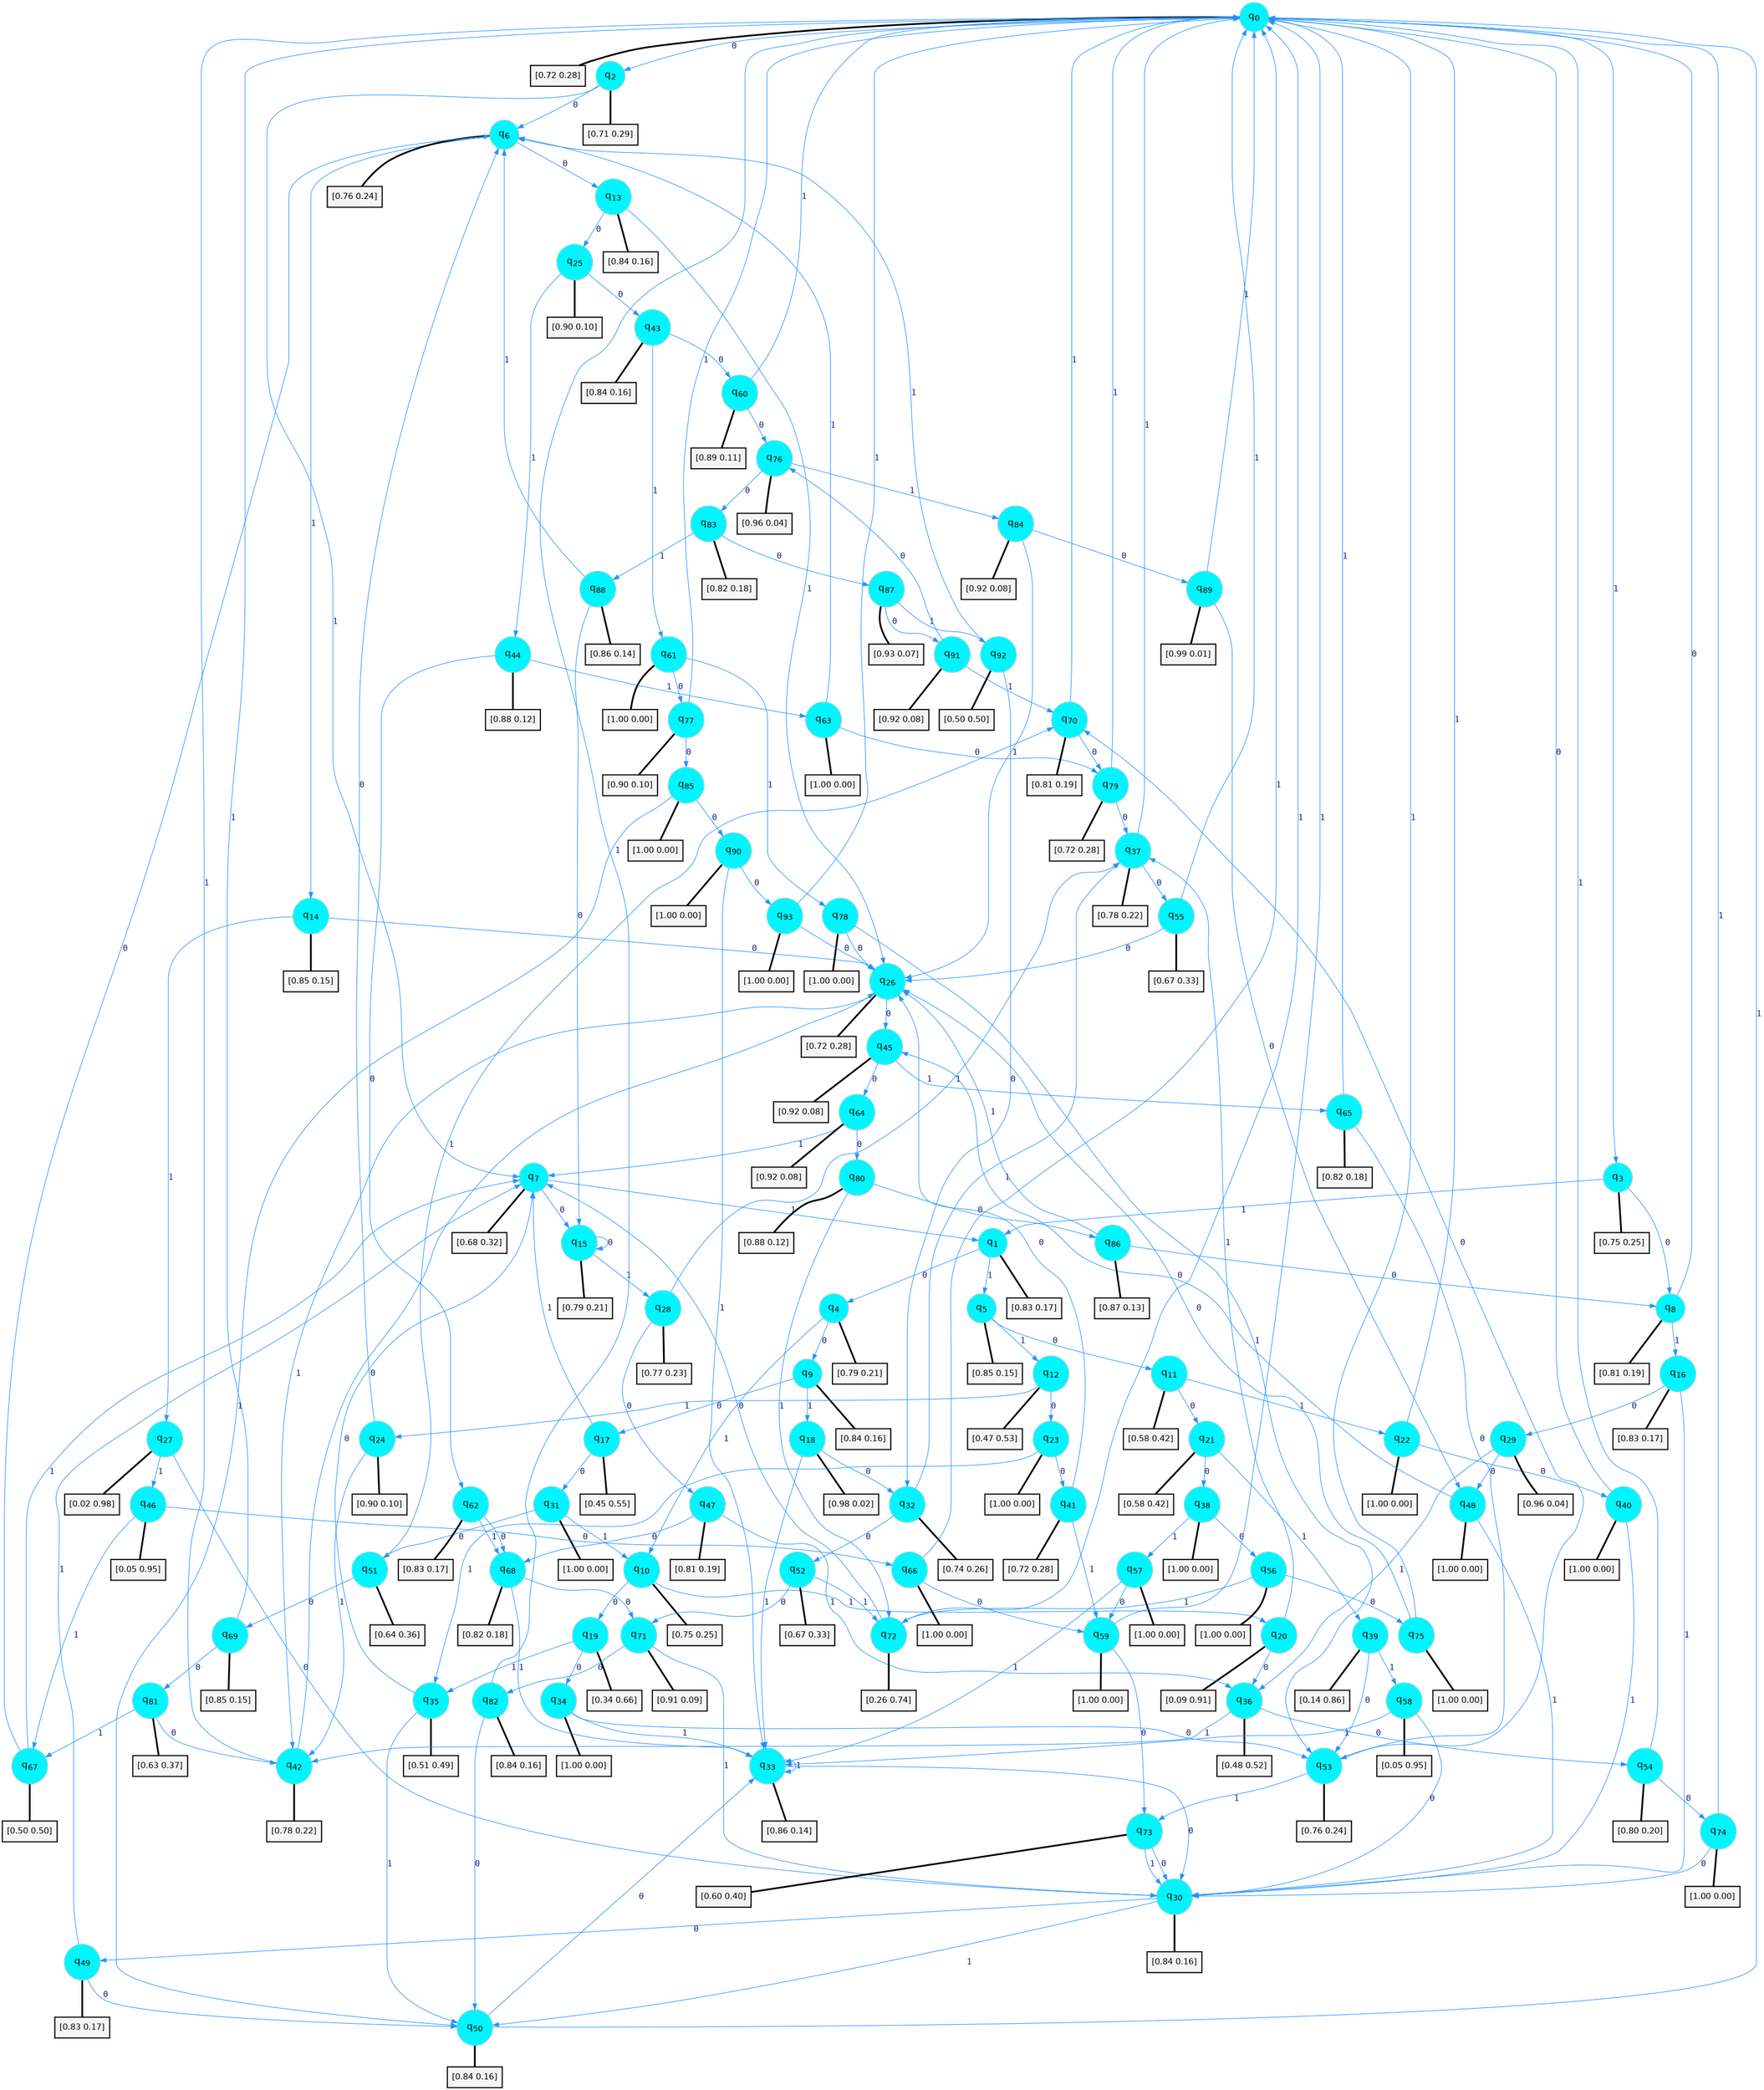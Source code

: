 digraph G {
graph [
bgcolor=transparent, dpi=300, rankdir=TD, size="40,25"];
node [
color=gray, fillcolor=turquoise1, fontcolor=black, fontname=Helvetica, fontsize=16, fontweight=bold, shape=circle, style=filled];
edge [
arrowsize=1, color=dodgerblue1, fontcolor=midnightblue, fontname=courier, fontweight=bold, penwidth=1, style=solid, weight=20];
0[label=<q<SUB>0</SUB>>];
1[label=<q<SUB>1</SUB>>];
2[label=<q<SUB>2</SUB>>];
3[label=<q<SUB>3</SUB>>];
4[label=<q<SUB>4</SUB>>];
5[label=<q<SUB>5</SUB>>];
6[label=<q<SUB>6</SUB>>];
7[label=<q<SUB>7</SUB>>];
8[label=<q<SUB>8</SUB>>];
9[label=<q<SUB>9</SUB>>];
10[label=<q<SUB>10</SUB>>];
11[label=<q<SUB>11</SUB>>];
12[label=<q<SUB>12</SUB>>];
13[label=<q<SUB>13</SUB>>];
14[label=<q<SUB>14</SUB>>];
15[label=<q<SUB>15</SUB>>];
16[label=<q<SUB>16</SUB>>];
17[label=<q<SUB>17</SUB>>];
18[label=<q<SUB>18</SUB>>];
19[label=<q<SUB>19</SUB>>];
20[label=<q<SUB>20</SUB>>];
21[label=<q<SUB>21</SUB>>];
22[label=<q<SUB>22</SUB>>];
23[label=<q<SUB>23</SUB>>];
24[label=<q<SUB>24</SUB>>];
25[label=<q<SUB>25</SUB>>];
26[label=<q<SUB>26</SUB>>];
27[label=<q<SUB>27</SUB>>];
28[label=<q<SUB>28</SUB>>];
29[label=<q<SUB>29</SUB>>];
30[label=<q<SUB>30</SUB>>];
31[label=<q<SUB>31</SUB>>];
32[label=<q<SUB>32</SUB>>];
33[label=<q<SUB>33</SUB>>];
34[label=<q<SUB>34</SUB>>];
35[label=<q<SUB>35</SUB>>];
36[label=<q<SUB>36</SUB>>];
37[label=<q<SUB>37</SUB>>];
38[label=<q<SUB>38</SUB>>];
39[label=<q<SUB>39</SUB>>];
40[label=<q<SUB>40</SUB>>];
41[label=<q<SUB>41</SUB>>];
42[label=<q<SUB>42</SUB>>];
43[label=<q<SUB>43</SUB>>];
44[label=<q<SUB>44</SUB>>];
45[label=<q<SUB>45</SUB>>];
46[label=<q<SUB>46</SUB>>];
47[label=<q<SUB>47</SUB>>];
48[label=<q<SUB>48</SUB>>];
49[label=<q<SUB>49</SUB>>];
50[label=<q<SUB>50</SUB>>];
51[label=<q<SUB>51</SUB>>];
52[label=<q<SUB>52</SUB>>];
53[label=<q<SUB>53</SUB>>];
54[label=<q<SUB>54</SUB>>];
55[label=<q<SUB>55</SUB>>];
56[label=<q<SUB>56</SUB>>];
57[label=<q<SUB>57</SUB>>];
58[label=<q<SUB>58</SUB>>];
59[label=<q<SUB>59</SUB>>];
60[label=<q<SUB>60</SUB>>];
61[label=<q<SUB>61</SUB>>];
62[label=<q<SUB>62</SUB>>];
63[label=<q<SUB>63</SUB>>];
64[label=<q<SUB>64</SUB>>];
65[label=<q<SUB>65</SUB>>];
66[label=<q<SUB>66</SUB>>];
67[label=<q<SUB>67</SUB>>];
68[label=<q<SUB>68</SUB>>];
69[label=<q<SUB>69</SUB>>];
70[label=<q<SUB>70</SUB>>];
71[label=<q<SUB>71</SUB>>];
72[label=<q<SUB>72</SUB>>];
73[label=<q<SUB>73</SUB>>];
74[label=<q<SUB>74</SUB>>];
75[label=<q<SUB>75</SUB>>];
76[label=<q<SUB>76</SUB>>];
77[label=<q<SUB>77</SUB>>];
78[label=<q<SUB>78</SUB>>];
79[label=<q<SUB>79</SUB>>];
80[label=<q<SUB>80</SUB>>];
81[label=<q<SUB>81</SUB>>];
82[label=<q<SUB>82</SUB>>];
83[label=<q<SUB>83</SUB>>];
84[label=<q<SUB>84</SUB>>];
85[label=<q<SUB>85</SUB>>];
86[label=<q<SUB>86</SUB>>];
87[label=<q<SUB>87</SUB>>];
88[label=<q<SUB>88</SUB>>];
89[label=<q<SUB>89</SUB>>];
90[label=<q<SUB>90</SUB>>];
91[label=<q<SUB>91</SUB>>];
92[label=<q<SUB>92</SUB>>];
93[label=<q<SUB>93</SUB>>];
94[label="[0.72 0.28]", shape=box,fontcolor=black, fontname=Helvetica, fontsize=14, penwidth=2, fillcolor=whitesmoke,color=black];
95[label="[0.83 0.17]", shape=box,fontcolor=black, fontname=Helvetica, fontsize=14, penwidth=2, fillcolor=whitesmoke,color=black];
96[label="[0.71 0.29]", shape=box,fontcolor=black, fontname=Helvetica, fontsize=14, penwidth=2, fillcolor=whitesmoke,color=black];
97[label="[0.75 0.25]", shape=box,fontcolor=black, fontname=Helvetica, fontsize=14, penwidth=2, fillcolor=whitesmoke,color=black];
98[label="[0.79 0.21]", shape=box,fontcolor=black, fontname=Helvetica, fontsize=14, penwidth=2, fillcolor=whitesmoke,color=black];
99[label="[0.85 0.15]", shape=box,fontcolor=black, fontname=Helvetica, fontsize=14, penwidth=2, fillcolor=whitesmoke,color=black];
100[label="[0.76 0.24]", shape=box,fontcolor=black, fontname=Helvetica, fontsize=14, penwidth=2, fillcolor=whitesmoke,color=black];
101[label="[0.68 0.32]", shape=box,fontcolor=black, fontname=Helvetica, fontsize=14, penwidth=2, fillcolor=whitesmoke,color=black];
102[label="[0.81 0.19]", shape=box,fontcolor=black, fontname=Helvetica, fontsize=14, penwidth=2, fillcolor=whitesmoke,color=black];
103[label="[0.84 0.16]", shape=box,fontcolor=black, fontname=Helvetica, fontsize=14, penwidth=2, fillcolor=whitesmoke,color=black];
104[label="[0.75 0.25]", shape=box,fontcolor=black, fontname=Helvetica, fontsize=14, penwidth=2, fillcolor=whitesmoke,color=black];
105[label="[0.58 0.42]", shape=box,fontcolor=black, fontname=Helvetica, fontsize=14, penwidth=2, fillcolor=whitesmoke,color=black];
106[label="[0.47 0.53]", shape=box,fontcolor=black, fontname=Helvetica, fontsize=14, penwidth=2, fillcolor=whitesmoke,color=black];
107[label="[0.84 0.16]", shape=box,fontcolor=black, fontname=Helvetica, fontsize=14, penwidth=2, fillcolor=whitesmoke,color=black];
108[label="[0.85 0.15]", shape=box,fontcolor=black, fontname=Helvetica, fontsize=14, penwidth=2, fillcolor=whitesmoke,color=black];
109[label="[0.79 0.21]", shape=box,fontcolor=black, fontname=Helvetica, fontsize=14, penwidth=2, fillcolor=whitesmoke,color=black];
110[label="[0.83 0.17]", shape=box,fontcolor=black, fontname=Helvetica, fontsize=14, penwidth=2, fillcolor=whitesmoke,color=black];
111[label="[0.45 0.55]", shape=box,fontcolor=black, fontname=Helvetica, fontsize=14, penwidth=2, fillcolor=whitesmoke,color=black];
112[label="[0.98 0.02]", shape=box,fontcolor=black, fontname=Helvetica, fontsize=14, penwidth=2, fillcolor=whitesmoke,color=black];
113[label="[0.34 0.66]", shape=box,fontcolor=black, fontname=Helvetica, fontsize=14, penwidth=2, fillcolor=whitesmoke,color=black];
114[label="[0.09 0.91]", shape=box,fontcolor=black, fontname=Helvetica, fontsize=14, penwidth=2, fillcolor=whitesmoke,color=black];
115[label="[0.58 0.42]", shape=box,fontcolor=black, fontname=Helvetica, fontsize=14, penwidth=2, fillcolor=whitesmoke,color=black];
116[label="[1.00 0.00]", shape=box,fontcolor=black, fontname=Helvetica, fontsize=14, penwidth=2, fillcolor=whitesmoke,color=black];
117[label="[1.00 0.00]", shape=box,fontcolor=black, fontname=Helvetica, fontsize=14, penwidth=2, fillcolor=whitesmoke,color=black];
118[label="[0.90 0.10]", shape=box,fontcolor=black, fontname=Helvetica, fontsize=14, penwidth=2, fillcolor=whitesmoke,color=black];
119[label="[0.90 0.10]", shape=box,fontcolor=black, fontname=Helvetica, fontsize=14, penwidth=2, fillcolor=whitesmoke,color=black];
120[label="[0.72 0.28]", shape=box,fontcolor=black, fontname=Helvetica, fontsize=14, penwidth=2, fillcolor=whitesmoke,color=black];
121[label="[0.02 0.98]", shape=box,fontcolor=black, fontname=Helvetica, fontsize=14, penwidth=2, fillcolor=whitesmoke,color=black];
122[label="[0.77 0.23]", shape=box,fontcolor=black, fontname=Helvetica, fontsize=14, penwidth=2, fillcolor=whitesmoke,color=black];
123[label="[0.96 0.04]", shape=box,fontcolor=black, fontname=Helvetica, fontsize=14, penwidth=2, fillcolor=whitesmoke,color=black];
124[label="[0.84 0.16]", shape=box,fontcolor=black, fontname=Helvetica, fontsize=14, penwidth=2, fillcolor=whitesmoke,color=black];
125[label="[1.00 0.00]", shape=box,fontcolor=black, fontname=Helvetica, fontsize=14, penwidth=2, fillcolor=whitesmoke,color=black];
126[label="[0.74 0.26]", shape=box,fontcolor=black, fontname=Helvetica, fontsize=14, penwidth=2, fillcolor=whitesmoke,color=black];
127[label="[0.86 0.14]", shape=box,fontcolor=black, fontname=Helvetica, fontsize=14, penwidth=2, fillcolor=whitesmoke,color=black];
128[label="[1.00 0.00]", shape=box,fontcolor=black, fontname=Helvetica, fontsize=14, penwidth=2, fillcolor=whitesmoke,color=black];
129[label="[0.51 0.49]", shape=box,fontcolor=black, fontname=Helvetica, fontsize=14, penwidth=2, fillcolor=whitesmoke,color=black];
130[label="[0.48 0.52]", shape=box,fontcolor=black, fontname=Helvetica, fontsize=14, penwidth=2, fillcolor=whitesmoke,color=black];
131[label="[0.78 0.22]", shape=box,fontcolor=black, fontname=Helvetica, fontsize=14, penwidth=2, fillcolor=whitesmoke,color=black];
132[label="[1.00 0.00]", shape=box,fontcolor=black, fontname=Helvetica, fontsize=14, penwidth=2, fillcolor=whitesmoke,color=black];
133[label="[0.14 0.86]", shape=box,fontcolor=black, fontname=Helvetica, fontsize=14, penwidth=2, fillcolor=whitesmoke,color=black];
134[label="[1.00 0.00]", shape=box,fontcolor=black, fontname=Helvetica, fontsize=14, penwidth=2, fillcolor=whitesmoke,color=black];
135[label="[0.72 0.28]", shape=box,fontcolor=black, fontname=Helvetica, fontsize=14, penwidth=2, fillcolor=whitesmoke,color=black];
136[label="[0.78 0.22]", shape=box,fontcolor=black, fontname=Helvetica, fontsize=14, penwidth=2, fillcolor=whitesmoke,color=black];
137[label="[0.84 0.16]", shape=box,fontcolor=black, fontname=Helvetica, fontsize=14, penwidth=2, fillcolor=whitesmoke,color=black];
138[label="[0.88 0.12]", shape=box,fontcolor=black, fontname=Helvetica, fontsize=14, penwidth=2, fillcolor=whitesmoke,color=black];
139[label="[0.92 0.08]", shape=box,fontcolor=black, fontname=Helvetica, fontsize=14, penwidth=2, fillcolor=whitesmoke,color=black];
140[label="[0.05 0.95]", shape=box,fontcolor=black, fontname=Helvetica, fontsize=14, penwidth=2, fillcolor=whitesmoke,color=black];
141[label="[0.81 0.19]", shape=box,fontcolor=black, fontname=Helvetica, fontsize=14, penwidth=2, fillcolor=whitesmoke,color=black];
142[label="[1.00 0.00]", shape=box,fontcolor=black, fontname=Helvetica, fontsize=14, penwidth=2, fillcolor=whitesmoke,color=black];
143[label="[0.83 0.17]", shape=box,fontcolor=black, fontname=Helvetica, fontsize=14, penwidth=2, fillcolor=whitesmoke,color=black];
144[label="[0.84 0.16]", shape=box,fontcolor=black, fontname=Helvetica, fontsize=14, penwidth=2, fillcolor=whitesmoke,color=black];
145[label="[0.64 0.36]", shape=box,fontcolor=black, fontname=Helvetica, fontsize=14, penwidth=2, fillcolor=whitesmoke,color=black];
146[label="[0.67 0.33]", shape=box,fontcolor=black, fontname=Helvetica, fontsize=14, penwidth=2, fillcolor=whitesmoke,color=black];
147[label="[0.76 0.24]", shape=box,fontcolor=black, fontname=Helvetica, fontsize=14, penwidth=2, fillcolor=whitesmoke,color=black];
148[label="[0.80 0.20]", shape=box,fontcolor=black, fontname=Helvetica, fontsize=14, penwidth=2, fillcolor=whitesmoke,color=black];
149[label="[0.67 0.33]", shape=box,fontcolor=black, fontname=Helvetica, fontsize=14, penwidth=2, fillcolor=whitesmoke,color=black];
150[label="[1.00 0.00]", shape=box,fontcolor=black, fontname=Helvetica, fontsize=14, penwidth=2, fillcolor=whitesmoke,color=black];
151[label="[1.00 0.00]", shape=box,fontcolor=black, fontname=Helvetica, fontsize=14, penwidth=2, fillcolor=whitesmoke,color=black];
152[label="[0.05 0.95]", shape=box,fontcolor=black, fontname=Helvetica, fontsize=14, penwidth=2, fillcolor=whitesmoke,color=black];
153[label="[1.00 0.00]", shape=box,fontcolor=black, fontname=Helvetica, fontsize=14, penwidth=2, fillcolor=whitesmoke,color=black];
154[label="[0.89 0.11]", shape=box,fontcolor=black, fontname=Helvetica, fontsize=14, penwidth=2, fillcolor=whitesmoke,color=black];
155[label="[1.00 0.00]", shape=box,fontcolor=black, fontname=Helvetica, fontsize=14, penwidth=2, fillcolor=whitesmoke,color=black];
156[label="[0.83 0.17]", shape=box,fontcolor=black, fontname=Helvetica, fontsize=14, penwidth=2, fillcolor=whitesmoke,color=black];
157[label="[1.00 0.00]", shape=box,fontcolor=black, fontname=Helvetica, fontsize=14, penwidth=2, fillcolor=whitesmoke,color=black];
158[label="[0.92 0.08]", shape=box,fontcolor=black, fontname=Helvetica, fontsize=14, penwidth=2, fillcolor=whitesmoke,color=black];
159[label="[0.82 0.18]", shape=box,fontcolor=black, fontname=Helvetica, fontsize=14, penwidth=2, fillcolor=whitesmoke,color=black];
160[label="[1.00 0.00]", shape=box,fontcolor=black, fontname=Helvetica, fontsize=14, penwidth=2, fillcolor=whitesmoke,color=black];
161[label="[0.50 0.50]", shape=box,fontcolor=black, fontname=Helvetica, fontsize=14, penwidth=2, fillcolor=whitesmoke,color=black];
162[label="[0.82 0.18]", shape=box,fontcolor=black, fontname=Helvetica, fontsize=14, penwidth=2, fillcolor=whitesmoke,color=black];
163[label="[0.85 0.15]", shape=box,fontcolor=black, fontname=Helvetica, fontsize=14, penwidth=2, fillcolor=whitesmoke,color=black];
164[label="[0.81 0.19]", shape=box,fontcolor=black, fontname=Helvetica, fontsize=14, penwidth=2, fillcolor=whitesmoke,color=black];
165[label="[0.91 0.09]", shape=box,fontcolor=black, fontname=Helvetica, fontsize=14, penwidth=2, fillcolor=whitesmoke,color=black];
166[label="[0.26 0.74]", shape=box,fontcolor=black, fontname=Helvetica, fontsize=14, penwidth=2, fillcolor=whitesmoke,color=black];
167[label="[0.60 0.40]", shape=box,fontcolor=black, fontname=Helvetica, fontsize=14, penwidth=2, fillcolor=whitesmoke,color=black];
168[label="[1.00 0.00]", shape=box,fontcolor=black, fontname=Helvetica, fontsize=14, penwidth=2, fillcolor=whitesmoke,color=black];
169[label="[1.00 0.00]", shape=box,fontcolor=black, fontname=Helvetica, fontsize=14, penwidth=2, fillcolor=whitesmoke,color=black];
170[label="[0.96 0.04]", shape=box,fontcolor=black, fontname=Helvetica, fontsize=14, penwidth=2, fillcolor=whitesmoke,color=black];
171[label="[0.90 0.10]", shape=box,fontcolor=black, fontname=Helvetica, fontsize=14, penwidth=2, fillcolor=whitesmoke,color=black];
172[label="[1.00 0.00]", shape=box,fontcolor=black, fontname=Helvetica, fontsize=14, penwidth=2, fillcolor=whitesmoke,color=black];
173[label="[0.72 0.28]", shape=box,fontcolor=black, fontname=Helvetica, fontsize=14, penwidth=2, fillcolor=whitesmoke,color=black];
174[label="[0.88 0.12]", shape=box,fontcolor=black, fontname=Helvetica, fontsize=14, penwidth=2, fillcolor=whitesmoke,color=black];
175[label="[0.63 0.37]", shape=box,fontcolor=black, fontname=Helvetica, fontsize=14, penwidth=2, fillcolor=whitesmoke,color=black];
176[label="[0.84 0.16]", shape=box,fontcolor=black, fontname=Helvetica, fontsize=14, penwidth=2, fillcolor=whitesmoke,color=black];
177[label="[0.82 0.18]", shape=box,fontcolor=black, fontname=Helvetica, fontsize=14, penwidth=2, fillcolor=whitesmoke,color=black];
178[label="[0.92 0.08]", shape=box,fontcolor=black, fontname=Helvetica, fontsize=14, penwidth=2, fillcolor=whitesmoke,color=black];
179[label="[1.00 0.00]", shape=box,fontcolor=black, fontname=Helvetica, fontsize=14, penwidth=2, fillcolor=whitesmoke,color=black];
180[label="[0.87 0.13]", shape=box,fontcolor=black, fontname=Helvetica, fontsize=14, penwidth=2, fillcolor=whitesmoke,color=black];
181[label="[0.93 0.07]", shape=box,fontcolor=black, fontname=Helvetica, fontsize=14, penwidth=2, fillcolor=whitesmoke,color=black];
182[label="[0.86 0.14]", shape=box,fontcolor=black, fontname=Helvetica, fontsize=14, penwidth=2, fillcolor=whitesmoke,color=black];
183[label="[0.99 0.01]", shape=box,fontcolor=black, fontname=Helvetica, fontsize=14, penwidth=2, fillcolor=whitesmoke,color=black];
184[label="[1.00 0.00]", shape=box,fontcolor=black, fontname=Helvetica, fontsize=14, penwidth=2, fillcolor=whitesmoke,color=black];
185[label="[0.92 0.08]", shape=box,fontcolor=black, fontname=Helvetica, fontsize=14, penwidth=2, fillcolor=whitesmoke,color=black];
186[label="[0.50 0.50]", shape=box,fontcolor=black, fontname=Helvetica, fontsize=14, penwidth=2, fillcolor=whitesmoke,color=black];
187[label="[1.00 0.00]", shape=box,fontcolor=black, fontname=Helvetica, fontsize=14, penwidth=2, fillcolor=whitesmoke,color=black];
0->2 [label=0];
0->3 [label=1];
0->94 [arrowhead=none, penwidth=3,color=black];
1->4 [label=0];
1->5 [label=1];
1->95 [arrowhead=none, penwidth=3,color=black];
2->6 [label=0];
2->7 [label=1];
2->96 [arrowhead=none, penwidth=3,color=black];
3->8 [label=0];
3->1 [label=1];
3->97 [arrowhead=none, penwidth=3,color=black];
4->9 [label=0];
4->10 [label=1];
4->98 [arrowhead=none, penwidth=3,color=black];
5->11 [label=0];
5->12 [label=1];
5->99 [arrowhead=none, penwidth=3,color=black];
6->13 [label=0];
6->14 [label=1];
6->100 [arrowhead=none, penwidth=3,color=black];
7->15 [label=0];
7->1 [label=1];
7->101 [arrowhead=none, penwidth=3,color=black];
8->0 [label=0];
8->16 [label=1];
8->102 [arrowhead=none, penwidth=3,color=black];
9->17 [label=0];
9->18 [label=1];
9->103 [arrowhead=none, penwidth=3,color=black];
10->19 [label=0];
10->20 [label=1];
10->104 [arrowhead=none, penwidth=3,color=black];
11->21 [label=0];
11->22 [label=1];
11->105 [arrowhead=none, penwidth=3,color=black];
12->23 [label=0];
12->24 [label=1];
12->106 [arrowhead=none, penwidth=3,color=black];
13->25 [label=0];
13->26 [label=1];
13->107 [arrowhead=none, penwidth=3,color=black];
14->26 [label=0];
14->27 [label=1];
14->108 [arrowhead=none, penwidth=3,color=black];
15->15 [label=0];
15->28 [label=1];
15->109 [arrowhead=none, penwidth=3,color=black];
16->29 [label=0];
16->30 [label=1];
16->110 [arrowhead=none, penwidth=3,color=black];
17->31 [label=0];
17->7 [label=1];
17->111 [arrowhead=none, penwidth=3,color=black];
18->32 [label=0];
18->33 [label=1];
18->112 [arrowhead=none, penwidth=3,color=black];
19->34 [label=0];
19->35 [label=1];
19->113 [arrowhead=none, penwidth=3,color=black];
20->36 [label=0];
20->37 [label=1];
20->114 [arrowhead=none, penwidth=3,color=black];
21->38 [label=0];
21->39 [label=1];
21->115 [arrowhead=none, penwidth=3,color=black];
22->40 [label=0];
22->0 [label=1];
22->116 [arrowhead=none, penwidth=3,color=black];
23->41 [label=0];
23->35 [label=1];
23->117 [arrowhead=none, penwidth=3,color=black];
24->6 [label=0];
24->42 [label=1];
24->118 [arrowhead=none, penwidth=3,color=black];
25->43 [label=0];
25->44 [label=1];
25->119 [arrowhead=none, penwidth=3,color=black];
26->45 [label=0];
26->42 [label=1];
26->120 [arrowhead=none, penwidth=3,color=black];
27->30 [label=0];
27->46 [label=1];
27->121 [arrowhead=none, penwidth=3,color=black];
28->47 [label=0];
28->37 [label=1];
28->122 [arrowhead=none, penwidth=3,color=black];
29->48 [label=0];
29->36 [label=1];
29->123 [arrowhead=none, penwidth=3,color=black];
30->49 [label=0];
30->50 [label=1];
30->124 [arrowhead=none, penwidth=3,color=black];
31->51 [label=0];
31->10 [label=1];
31->125 [arrowhead=none, penwidth=3,color=black];
32->52 [label=0];
32->37 [label=1];
32->126 [arrowhead=none, penwidth=3,color=black];
33->30 [label=0];
33->33 [label=1];
33->127 [arrowhead=none, penwidth=3,color=black];
34->53 [label=0];
34->33 [label=1];
34->128 [arrowhead=none, penwidth=3,color=black];
35->7 [label=0];
35->50 [label=1];
35->129 [arrowhead=none, penwidth=3,color=black];
36->54 [label=0];
36->42 [label=1];
36->130 [arrowhead=none, penwidth=3,color=black];
37->55 [label=0];
37->0 [label=1];
37->131 [arrowhead=none, penwidth=3,color=black];
38->56 [label=0];
38->57 [label=1];
38->132 [arrowhead=none, penwidth=3,color=black];
39->53 [label=0];
39->58 [label=1];
39->133 [arrowhead=none, penwidth=3,color=black];
40->0 [label=0];
40->30 [label=1];
40->134 [arrowhead=none, penwidth=3,color=black];
41->26 [label=0];
41->59 [label=1];
41->135 [arrowhead=none, penwidth=3,color=black];
42->26 [label=0];
42->0 [label=1];
42->136 [arrowhead=none, penwidth=3,color=black];
43->60 [label=0];
43->61 [label=1];
43->137 [arrowhead=none, penwidth=3,color=black];
44->62 [label=0];
44->63 [label=1];
44->138 [arrowhead=none, penwidth=3,color=black];
45->64 [label=0];
45->65 [label=1];
45->139 [arrowhead=none, penwidth=3,color=black];
46->66 [label=0];
46->67 [label=1];
46->140 [arrowhead=none, penwidth=3,color=black];
47->68 [label=0];
47->36 [label=1];
47->141 [arrowhead=none, penwidth=3,color=black];
48->45 [label=0];
48->30 [label=1];
48->142 [arrowhead=none, penwidth=3,color=black];
49->50 [label=0];
49->7 [label=1];
49->143 [arrowhead=none, penwidth=3,color=black];
50->33 [label=0];
50->0 [label=1];
50->144 [arrowhead=none, penwidth=3,color=black];
51->69 [label=0];
51->70 [label=1];
51->145 [arrowhead=none, penwidth=3,color=black];
52->71 [label=0];
52->72 [label=1];
52->146 [arrowhead=none, penwidth=3,color=black];
53->70 [label=0];
53->73 [label=1];
53->147 [arrowhead=none, penwidth=3,color=black];
54->74 [label=0];
54->0 [label=1];
54->148 [arrowhead=none, penwidth=3,color=black];
55->26 [label=0];
55->0 [label=1];
55->149 [arrowhead=none, penwidth=3,color=black];
56->75 [label=0];
56->72 [label=1];
56->150 [arrowhead=none, penwidth=3,color=black];
57->59 [label=0];
57->33 [label=1];
57->151 [arrowhead=none, penwidth=3,color=black];
58->30 [label=0];
58->33 [label=1];
58->152 [arrowhead=none, penwidth=3,color=black];
59->73 [label=0];
59->0 [label=1];
59->153 [arrowhead=none, penwidth=3,color=black];
60->76 [label=0];
60->0 [label=1];
60->154 [arrowhead=none, penwidth=3,color=black];
61->77 [label=0];
61->78 [label=1];
61->155 [arrowhead=none, penwidth=3,color=black];
62->68 [label=0];
62->68 [label=1];
62->156 [arrowhead=none, penwidth=3,color=black];
63->79 [label=0];
63->6 [label=1];
63->157 [arrowhead=none, penwidth=3,color=black];
64->80 [label=0];
64->7 [label=1];
64->158 [arrowhead=none, penwidth=3,color=black];
65->53 [label=0];
65->0 [label=1];
65->159 [arrowhead=none, penwidth=3,color=black];
66->59 [label=0];
66->0 [label=1];
66->160 [arrowhead=none, penwidth=3,color=black];
67->6 [label=0];
67->7 [label=1];
67->161 [arrowhead=none, penwidth=3,color=black];
68->71 [label=0];
68->33 [label=1];
68->162 [arrowhead=none, penwidth=3,color=black];
69->81 [label=0];
69->0 [label=1];
69->163 [arrowhead=none, penwidth=3,color=black];
70->79 [label=0];
70->0 [label=1];
70->164 [arrowhead=none, penwidth=3,color=black];
71->82 [label=0];
71->30 [label=1];
71->165 [arrowhead=none, penwidth=3,color=black];
72->7 [label=0];
72->0 [label=1];
72->166 [arrowhead=none, penwidth=3,color=black];
73->30 [label=0];
73->30 [label=1];
73->167 [arrowhead=none, penwidth=3,color=black];
74->30 [label=0];
74->0 [label=1];
74->168 [arrowhead=none, penwidth=3,color=black];
75->26 [label=0];
75->0 [label=1];
75->169 [arrowhead=none, penwidth=3,color=black];
76->83 [label=0];
76->84 [label=1];
76->170 [arrowhead=none, penwidth=3,color=black];
77->85 [label=0];
77->0 [label=1];
77->171 [arrowhead=none, penwidth=3,color=black];
78->26 [label=0];
78->53 [label=1];
78->172 [arrowhead=none, penwidth=3,color=black];
79->37 [label=0];
79->0 [label=1];
79->173 [arrowhead=none, penwidth=3,color=black];
80->86 [label=0];
80->72 [label=1];
80->174 [arrowhead=none, penwidth=3,color=black];
81->42 [label=0];
81->67 [label=1];
81->175 [arrowhead=none, penwidth=3,color=black];
82->50 [label=0];
82->0 [label=1];
82->176 [arrowhead=none, penwidth=3,color=black];
83->87 [label=0];
83->88 [label=1];
83->177 [arrowhead=none, penwidth=3,color=black];
84->89 [label=0];
84->26 [label=1];
84->178 [arrowhead=none, penwidth=3,color=black];
85->90 [label=0];
85->50 [label=1];
85->179 [arrowhead=none, penwidth=3,color=black];
86->8 [label=0];
86->26 [label=1];
86->180 [arrowhead=none, penwidth=3,color=black];
87->91 [label=0];
87->92 [label=1];
87->181 [arrowhead=none, penwidth=3,color=black];
88->15 [label=0];
88->6 [label=1];
88->182 [arrowhead=none, penwidth=3,color=black];
89->48 [label=0];
89->0 [label=1];
89->183 [arrowhead=none, penwidth=3,color=black];
90->93 [label=0];
90->33 [label=1];
90->184 [arrowhead=none, penwidth=3,color=black];
91->76 [label=0];
91->70 [label=1];
91->185 [arrowhead=none, penwidth=3,color=black];
92->32 [label=0];
92->6 [label=1];
92->186 [arrowhead=none, penwidth=3,color=black];
93->26 [label=0];
93->0 [label=1];
93->187 [arrowhead=none, penwidth=3,color=black];
}
